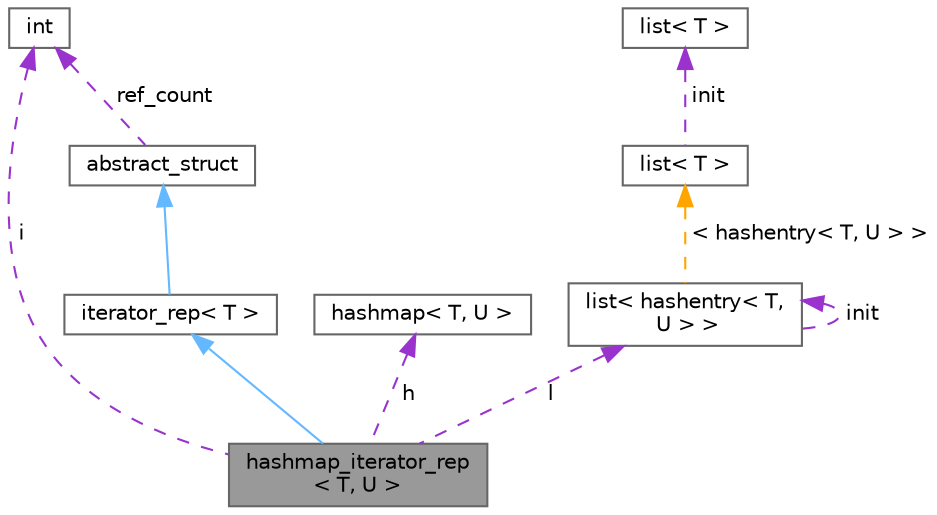 digraph "hashmap_iterator_rep&lt; T, U &gt;"
{
 // LATEX_PDF_SIZE
  bgcolor="transparent";
  edge [fontname=Helvetica,fontsize=10,labelfontname=Helvetica,labelfontsize=10];
  node [fontname=Helvetica,fontsize=10,shape=box,height=0.2,width=0.4];
  Node1 [label="hashmap_iterator_rep\l\< T, U \>",height=0.2,width=0.4,color="gray40", fillcolor="grey60", style="filled", fontcolor="black",tooltip=" "];
  Node2 -> Node1 [dir="back",color="steelblue1",style="solid"];
  Node2 [label="iterator_rep\< T \>",height=0.2,width=0.4,color="gray40", fillcolor="white", style="filled",URL="$classiterator__rep.html",tooltip="An abstract base class for iterator implementation."];
  Node3 -> Node2 [dir="back",color="steelblue1",style="solid"];
  Node3 [label="abstract_struct",height=0.2,width=0.4,color="gray40", fillcolor="white", style="filled",URL="$structabstract__struct.html",tooltip="Structure representing an abstract object with a reference count."];
  Node4 -> Node3 [dir="back",color="darkorchid3",style="dashed",label=" ref_count" ];
  Node4 [label="int",height=0.2,width=0.4,color="gray40", fillcolor="white", style="filled",tooltip=" "];
  Node5 -> Node1 [dir="back",color="darkorchid3",style="dashed",label=" h" ];
  Node5 [label="hashmap\< T, U \>",height=0.2,width=0.4,color="gray40", fillcolor="white", style="filled",tooltip=" "];
  Node4 -> Node1 [dir="back",color="darkorchid3",style="dashed",label=" i" ];
  Node6 -> Node1 [dir="back",color="darkorchid3",style="dashed",label=" l" ];
  Node6 [label="list\< hashentry\< T,\l U \> \>",height=0.2,width=0.4,color="gray40", fillcolor="white", style="filled",URL="$classlist.html",tooltip=" "];
  Node6 -> Node6 [dir="back",color="darkorchid3",style="dashed",label=" init" ];
  Node7 -> Node6 [dir="back",color="orange",style="dashed",label=" \< hashentry\< T, U \> \>" ];
  Node7 [label="list\< T \>",height=0.2,width=0.4,color="gray40", fillcolor="white", style="filled",URL="$classlist.html",tooltip="The list class represents a linked list."];
  Node8 -> Node7 [dir="back",color="darkorchid3",style="dashed",label=" init" ];
  Node8 [label="list\< T \>",height=0.2,width=0.4,color="gray40", fillcolor="white", style="filled",tooltip=" "];
}
